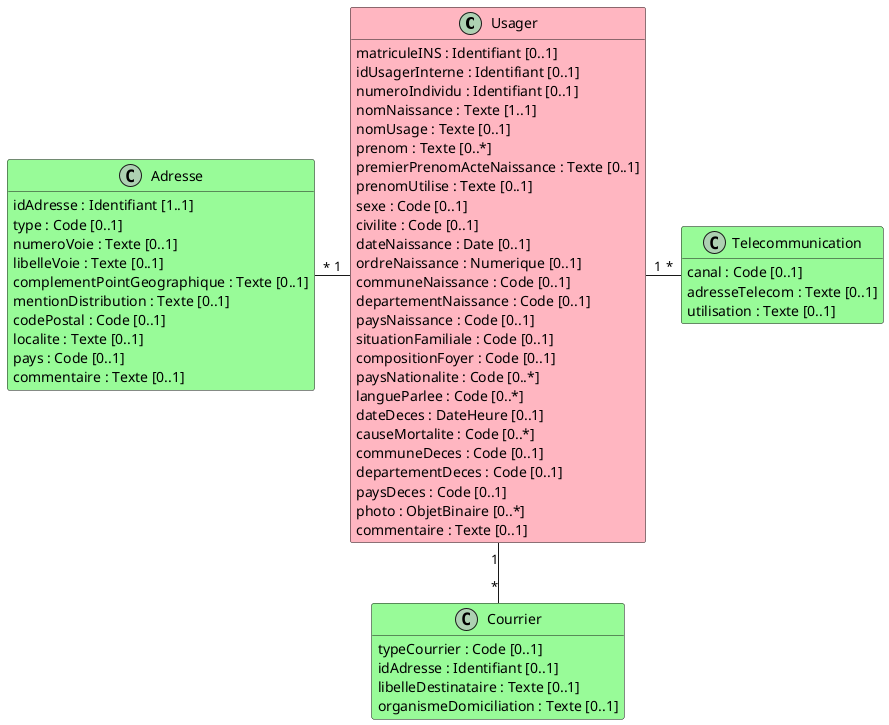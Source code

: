 @startuml

hide empty methods

class Usager #LightPink {
    matriculeINS : Identifiant [0..1]
    idUsagerInterne : Identifiant [0..1]
    numeroIndividu : Identifiant [0..1]
    nomNaissance : Texte [1..1]
    nomUsage : Texte [0..1]
    prenom : Texte [0..*]
    premierPrenomActeNaissance : Texte [0..1]
    prenomUtilise : Texte [0..1]
    sexe : Code [0..1]
    civilite : Code [0..1]
    dateNaissance : Date [0..1]
    ordreNaissance : Numerique [0..1]
    communeNaissance : Code [0..1]
    departementNaissance : Code [0..1]
    paysNaissance : Code [0..1]
    situationFamiliale : Code [0..1]
    compositionFoyer : Code [0..1]
    paysNationalite : Code [0..*]
    langueParlee : Code [0..*]
    dateDeces : DateHeure [0..1]
    causeMortalite : Code [0..*]
    communeDeces : Code [0..1]
    departementDeces : Code [0..1]
    paysDeces : Code [0..1]
    photo : ObjetBinaire [0..*]
    commentaire : Texte [0..1]
}

class Adresse #PaleGreen {
    idAdresse : Identifiant [1..1]
    type : Code [0..1]
    numeroVoie : Texte [0..1]
    libelleVoie : Texte [0..1]
    complementPointGeographique : Texte [0..1]
    mentionDistribution : Texte [0..1]
    codePostal : Code [0..1]
    localite : Texte [0..1]
    pays : Code [0..1]
    commentaire : Texte [0..1]
}

class Telecommunication #PaleGreen {
    canal : Code [0..1]
    adresseTelecom : Texte [0..1]
    utilisation : Texte [0..1]
}

class Courrier #PaleGreen {
    typeCourrier : Code [0..1]
    idAdresse : Identifiant [0..1]
    libelleDestinataire : Texte [0..1]
    organismeDomiciliation : Texte [0..1]
}

Adresse "*" - "1" Usager
Usager "1" - "*" Telecommunication
Usager "1" -- "*" Courrier

@enduml